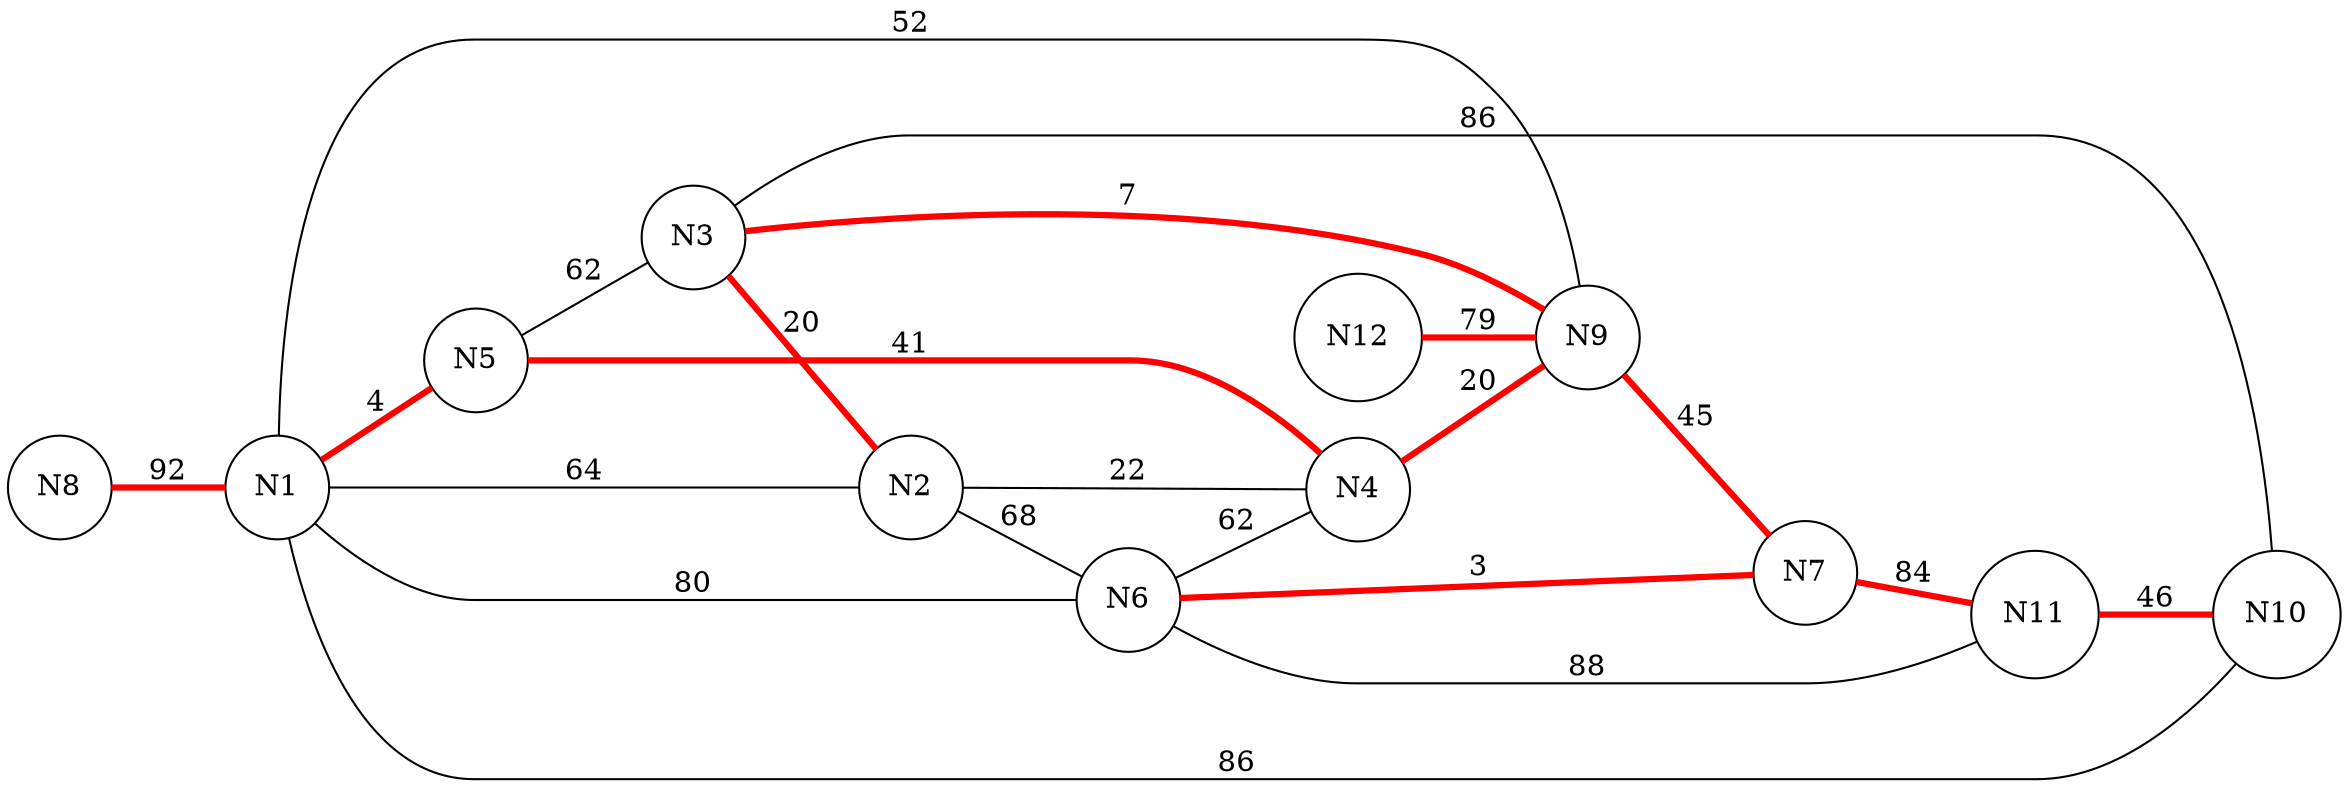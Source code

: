 graph G {
  rankdir=LR;
  node [shape=circle];

  N1;
  N2;
  N3;
  N4;
  N5;
  N6;
  N7;
  N8;
  N9;
  N10;
  N12;
  N11;

  N2 -- N1 [label="64"];
  N3 -- N2 [label="20", color="red", penwidth=3.0];
  N4 -- N2 [label="22"];
  N5 -- N3 [label="62"];
  N6 -- N4 [label="62"];
  N7 -- N6 [label="3", color="red", penwidth=3.0];
  N8 -- N1 [label="92", color="red", penwidth=3.0];
  N9 -- N1 [label="52"];
  N10 -- N1 [label="86"];
  N11 -- N6 [label="88"];
  N12 -- N9 [label="79", color="red", penwidth=3.0];
  N9 -- N7 [label="45", color="red", penwidth=3.0];
  N1 -- N5 [label="4", color="red", penwidth=3.0];
  N4 -- N9 [label="20", color="red", penwidth=3.0];
  N7 -- N11 [label="84", color="red", penwidth=3.0];
  N2 -- N6 [label="68"];
  N4 -- N5 [label="41", color="red", penwidth=3.0];
  N11 -- N10 [label="46", color="red", penwidth=3.0];
  N9 -- N3 [label="7", color="red", penwidth=3.0];
  N3 -- N10 [label="86"];
  N1 -- N6 [label="80"];
}
